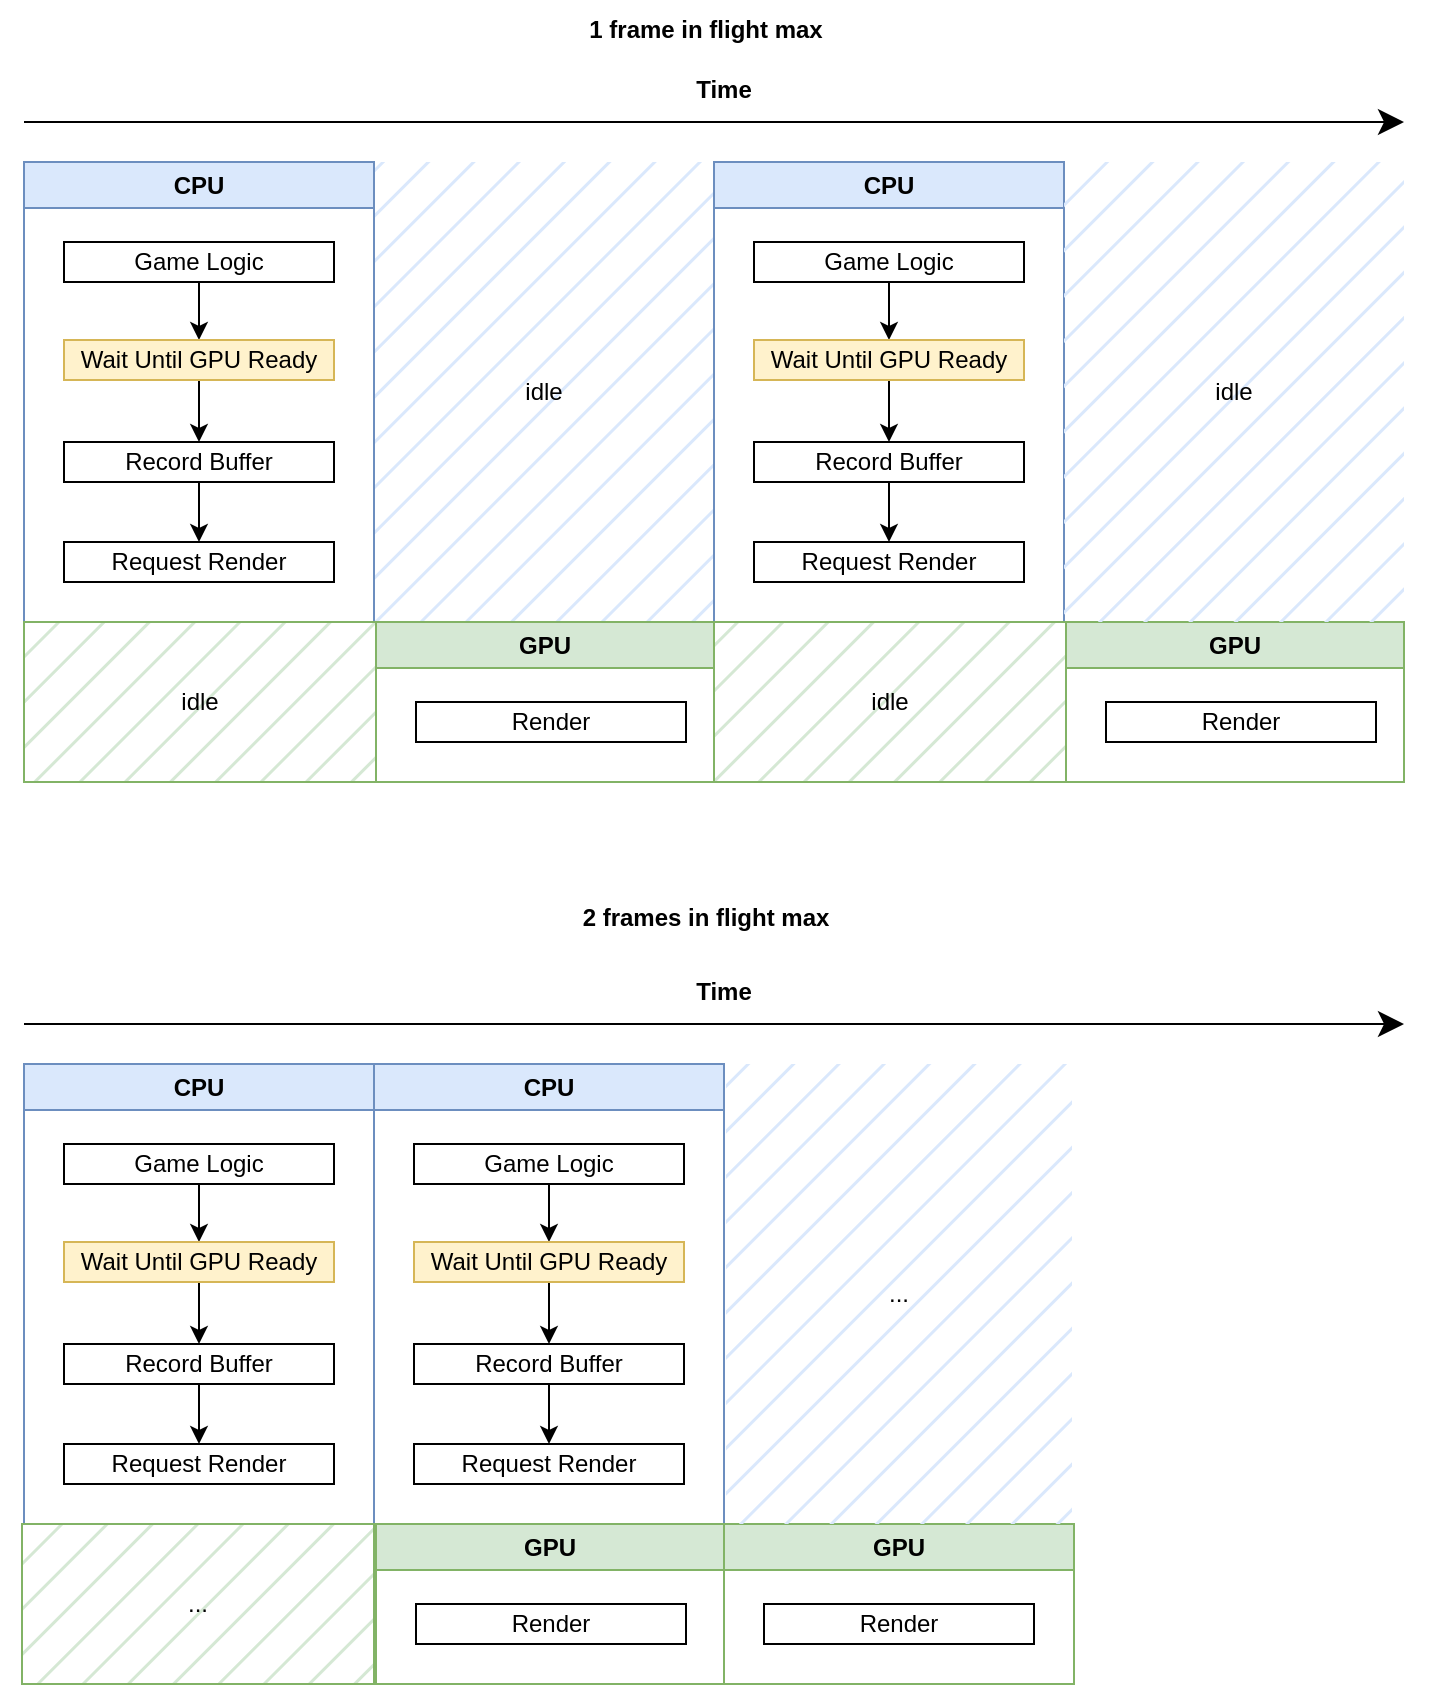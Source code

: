 <mxfile version="21.5.0" type="device">
  <diagram name="Page-1" id="GY-yjHuqgnjBhkFG17qL">
    <mxGraphModel dx="1195" dy="725" grid="0" gridSize="10" guides="1" tooltips="1" connect="1" arrows="1" fold="1" page="0" pageScale="1" pageWidth="850" pageHeight="1100" math="0" shadow="0">
      <root>
        <mxCell id="0" />
        <mxCell id="1" parent="0" />
        <mxCell id="--TQH2-bKid-CpYqa5xB-105" value="idle" style="rounded=0;whiteSpace=wrap;html=1;fillColor=#dae8fc;strokeColor=none;fillStyle=hatch;" vertex="1" parent="1">
          <mxGeometry x="335" y="440" width="170" height="230" as="geometry" />
        </mxCell>
        <mxCell id="--TQH2-bKid-CpYqa5xB-2" value="" style="endArrow=classic;html=1;rounded=0;endFill=1;endSize=10;" edge="1" parent="1">
          <mxGeometry width="50" height="50" relative="1" as="geometry">
            <mxPoint x="160" y="420" as="sourcePoint" />
            <mxPoint x="850" y="420" as="targetPoint" />
          </mxGeometry>
        </mxCell>
        <mxCell id="--TQH2-bKid-CpYqa5xB-5" value="Time" style="text;html=1;strokeColor=none;fillColor=none;align=center;verticalAlign=middle;whiteSpace=wrap;rounded=0;fontStyle=1" vertex="1" parent="1">
          <mxGeometry x="480" y="389" width="60" height="30" as="geometry" />
        </mxCell>
        <mxCell id="--TQH2-bKid-CpYqa5xB-8" value="CPU" style="swimlane;whiteSpace=wrap;html=1;fillColor=#dae8fc;strokeColor=#6c8ebf;" vertex="1" parent="1">
          <mxGeometry x="160" y="440" width="175" height="230" as="geometry" />
        </mxCell>
        <mxCell id="--TQH2-bKid-CpYqa5xB-11" style="edgeStyle=orthogonalEdgeStyle;rounded=0;orthogonalLoop=1;jettySize=auto;html=1;entryX=0.5;entryY=0;entryDx=0;entryDy=0;" edge="1" parent="--TQH2-bKid-CpYqa5xB-8" source="--TQH2-bKid-CpYqa5xB-3" target="--TQH2-bKid-CpYqa5xB-9">
          <mxGeometry relative="1" as="geometry" />
        </mxCell>
        <mxCell id="--TQH2-bKid-CpYqa5xB-3" value="Game Logic" style="rounded=0;whiteSpace=wrap;html=1;" vertex="1" parent="--TQH2-bKid-CpYqa5xB-8">
          <mxGeometry x="20" y="40" width="135" height="20" as="geometry" />
        </mxCell>
        <mxCell id="--TQH2-bKid-CpYqa5xB-91" style="edgeStyle=orthogonalEdgeStyle;rounded=0;orthogonalLoop=1;jettySize=auto;html=1;" edge="1" parent="--TQH2-bKid-CpYqa5xB-8" source="--TQH2-bKid-CpYqa5xB-9" target="--TQH2-bKid-CpYqa5xB-90">
          <mxGeometry relative="1" as="geometry" />
        </mxCell>
        <mxCell id="--TQH2-bKid-CpYqa5xB-9" value="Wait Until GPU Ready" style="rounded=0;whiteSpace=wrap;html=1;fillColor=#fff2cc;strokeColor=#d6b656;" vertex="1" parent="--TQH2-bKid-CpYqa5xB-8">
          <mxGeometry x="20" y="89" width="135" height="20" as="geometry" />
        </mxCell>
        <mxCell id="--TQH2-bKid-CpYqa5xB-10" value="Request Render" style="rounded=0;whiteSpace=wrap;html=1;" vertex="1" parent="--TQH2-bKid-CpYqa5xB-8">
          <mxGeometry x="20" y="190" width="135" height="20" as="geometry" />
        </mxCell>
        <mxCell id="--TQH2-bKid-CpYqa5xB-92" style="edgeStyle=orthogonalEdgeStyle;rounded=0;orthogonalLoop=1;jettySize=auto;html=1;" edge="1" parent="--TQH2-bKid-CpYqa5xB-8" source="--TQH2-bKid-CpYqa5xB-90" target="--TQH2-bKid-CpYqa5xB-10">
          <mxGeometry relative="1" as="geometry" />
        </mxCell>
        <mxCell id="--TQH2-bKid-CpYqa5xB-90" value="Record Buffer" style="rounded=0;whiteSpace=wrap;html=1;" vertex="1" parent="--TQH2-bKid-CpYqa5xB-8">
          <mxGeometry x="20" y="140" width="135" height="20" as="geometry" />
        </mxCell>
        <mxCell id="--TQH2-bKid-CpYqa5xB-13" value="GPU" style="swimlane;whiteSpace=wrap;html=1;fillColor=#d5e8d4;strokeColor=#82b366;" vertex="1" parent="1">
          <mxGeometry x="681" y="670" width="169" height="80" as="geometry" />
        </mxCell>
        <mxCell id="--TQH2-bKid-CpYqa5xB-15" value="Render" style="rounded=0;whiteSpace=wrap;html=1;" vertex="1" parent="--TQH2-bKid-CpYqa5xB-13">
          <mxGeometry x="20" y="40" width="135" height="20" as="geometry" />
        </mxCell>
        <mxCell id="--TQH2-bKid-CpYqa5xB-95" value="CPU" style="swimlane;whiteSpace=wrap;html=1;fillColor=#dae8fc;strokeColor=#6c8ebf;" vertex="1" parent="1">
          <mxGeometry x="505" y="440" width="175" height="230" as="geometry" />
        </mxCell>
        <mxCell id="--TQH2-bKid-CpYqa5xB-96" style="edgeStyle=orthogonalEdgeStyle;rounded=0;orthogonalLoop=1;jettySize=auto;html=1;entryX=0.5;entryY=0;entryDx=0;entryDy=0;" edge="1" parent="--TQH2-bKid-CpYqa5xB-95" source="--TQH2-bKid-CpYqa5xB-97" target="--TQH2-bKid-CpYqa5xB-99">
          <mxGeometry relative="1" as="geometry" />
        </mxCell>
        <mxCell id="--TQH2-bKid-CpYqa5xB-97" value="Game Logic" style="rounded=0;whiteSpace=wrap;html=1;" vertex="1" parent="--TQH2-bKid-CpYqa5xB-95">
          <mxGeometry x="20" y="40" width="135" height="20" as="geometry" />
        </mxCell>
        <mxCell id="--TQH2-bKid-CpYqa5xB-98" style="edgeStyle=orthogonalEdgeStyle;rounded=0;orthogonalLoop=1;jettySize=auto;html=1;" edge="1" parent="--TQH2-bKid-CpYqa5xB-95" source="--TQH2-bKid-CpYqa5xB-99" target="--TQH2-bKid-CpYqa5xB-102">
          <mxGeometry relative="1" as="geometry" />
        </mxCell>
        <mxCell id="--TQH2-bKid-CpYqa5xB-99" value="Wait Until GPU Ready" style="rounded=0;whiteSpace=wrap;html=1;fillColor=#fff2cc;strokeColor=#d6b656;" vertex="1" parent="--TQH2-bKid-CpYqa5xB-95">
          <mxGeometry x="20" y="89" width="135" height="20" as="geometry" />
        </mxCell>
        <mxCell id="--TQH2-bKid-CpYqa5xB-100" value="Request Render" style="rounded=0;whiteSpace=wrap;html=1;" vertex="1" parent="--TQH2-bKid-CpYqa5xB-95">
          <mxGeometry x="20" y="190" width="135" height="20" as="geometry" />
        </mxCell>
        <mxCell id="--TQH2-bKid-CpYqa5xB-101" style="edgeStyle=orthogonalEdgeStyle;rounded=0;orthogonalLoop=1;jettySize=auto;html=1;" edge="1" parent="--TQH2-bKid-CpYqa5xB-95" source="--TQH2-bKid-CpYqa5xB-102" target="--TQH2-bKid-CpYqa5xB-100">
          <mxGeometry relative="1" as="geometry" />
        </mxCell>
        <mxCell id="--TQH2-bKid-CpYqa5xB-102" value="Record Buffer" style="rounded=0;whiteSpace=wrap;html=1;" vertex="1" parent="--TQH2-bKid-CpYqa5xB-95">
          <mxGeometry x="20" y="140" width="135" height="20" as="geometry" />
        </mxCell>
        <mxCell id="--TQH2-bKid-CpYqa5xB-106" value="idle" style="rounded=0;whiteSpace=wrap;html=1;fillColor=#dae8fc;strokeColor=none;fillStyle=hatch;" vertex="1" parent="1">
          <mxGeometry x="680" y="440" width="170" height="230" as="geometry" />
        </mxCell>
        <mxCell id="--TQH2-bKid-CpYqa5xB-109" value="GPU" style="swimlane;whiteSpace=wrap;html=1;fillColor=#d5e8d4;strokeColor=#82b366;" vertex="1" parent="1">
          <mxGeometry x="336" y="670" width="169" height="80" as="geometry" />
        </mxCell>
        <mxCell id="--TQH2-bKid-CpYqa5xB-110" value="Render" style="rounded=0;whiteSpace=wrap;html=1;" vertex="1" parent="--TQH2-bKid-CpYqa5xB-109">
          <mxGeometry x="20" y="40" width="135" height="20" as="geometry" />
        </mxCell>
        <mxCell id="--TQH2-bKid-CpYqa5xB-111" value="idle" style="rounded=0;whiteSpace=wrap;html=1;fillColor=#d5e8d4;strokeColor=#82b366;fillStyle=hatch;" vertex="1" parent="1">
          <mxGeometry x="160" y="670" width="176" height="80" as="geometry" />
        </mxCell>
        <mxCell id="--TQH2-bKid-CpYqa5xB-112" value="idle" style="rounded=0;whiteSpace=wrap;html=1;fillColor=#d5e8d4;strokeColor=#82b366;fillStyle=hatch;" vertex="1" parent="1">
          <mxGeometry x="505" y="670" width="176" height="80" as="geometry" />
        </mxCell>
        <mxCell id="--TQH2-bKid-CpYqa5xB-114" value="" style="endArrow=classic;html=1;rounded=0;endFill=1;endSize=10;" edge="1" parent="1">
          <mxGeometry width="50" height="50" relative="1" as="geometry">
            <mxPoint x="160" y="871" as="sourcePoint" />
            <mxPoint x="850" y="871" as="targetPoint" />
          </mxGeometry>
        </mxCell>
        <mxCell id="--TQH2-bKid-CpYqa5xB-115" value="Time" style="text;html=1;strokeColor=none;fillColor=none;align=center;verticalAlign=middle;whiteSpace=wrap;rounded=0;fontStyle=1" vertex="1" parent="1">
          <mxGeometry x="480" y="840" width="60" height="30" as="geometry" />
        </mxCell>
        <mxCell id="--TQH2-bKid-CpYqa5xB-116" value="CPU" style="swimlane;whiteSpace=wrap;html=1;fillColor=#dae8fc;strokeColor=#6c8ebf;" vertex="1" parent="1">
          <mxGeometry x="160" y="891" width="175" height="230" as="geometry" />
        </mxCell>
        <mxCell id="--TQH2-bKid-CpYqa5xB-117" style="edgeStyle=orthogonalEdgeStyle;rounded=0;orthogonalLoop=1;jettySize=auto;html=1;entryX=0.5;entryY=0;entryDx=0;entryDy=0;" edge="1" parent="--TQH2-bKid-CpYqa5xB-116" source="--TQH2-bKid-CpYqa5xB-118" target="--TQH2-bKid-CpYqa5xB-120">
          <mxGeometry relative="1" as="geometry" />
        </mxCell>
        <mxCell id="--TQH2-bKid-CpYqa5xB-118" value="Game Logic" style="rounded=0;whiteSpace=wrap;html=1;" vertex="1" parent="--TQH2-bKid-CpYqa5xB-116">
          <mxGeometry x="20" y="40" width="135" height="20" as="geometry" />
        </mxCell>
        <mxCell id="--TQH2-bKid-CpYqa5xB-119" style="edgeStyle=orthogonalEdgeStyle;rounded=0;orthogonalLoop=1;jettySize=auto;html=1;" edge="1" parent="--TQH2-bKid-CpYqa5xB-116" source="--TQH2-bKid-CpYqa5xB-120" target="--TQH2-bKid-CpYqa5xB-123">
          <mxGeometry relative="1" as="geometry" />
        </mxCell>
        <mxCell id="--TQH2-bKid-CpYqa5xB-120" value="Wait Until GPU Ready" style="rounded=0;whiteSpace=wrap;html=1;fillColor=#fff2cc;strokeColor=#d6b656;" vertex="1" parent="--TQH2-bKid-CpYqa5xB-116">
          <mxGeometry x="20" y="89" width="135" height="20" as="geometry" />
        </mxCell>
        <mxCell id="--TQH2-bKid-CpYqa5xB-121" value="Request Render" style="rounded=0;whiteSpace=wrap;html=1;" vertex="1" parent="--TQH2-bKid-CpYqa5xB-116">
          <mxGeometry x="20" y="190" width="135" height="20" as="geometry" />
        </mxCell>
        <mxCell id="--TQH2-bKid-CpYqa5xB-122" style="edgeStyle=orthogonalEdgeStyle;rounded=0;orthogonalLoop=1;jettySize=auto;html=1;" edge="1" parent="--TQH2-bKid-CpYqa5xB-116" source="--TQH2-bKid-CpYqa5xB-123" target="--TQH2-bKid-CpYqa5xB-121">
          <mxGeometry relative="1" as="geometry" />
        </mxCell>
        <mxCell id="--TQH2-bKid-CpYqa5xB-123" value="Record Buffer" style="rounded=0;whiteSpace=wrap;html=1;" vertex="1" parent="--TQH2-bKid-CpYqa5xB-116">
          <mxGeometry x="20" y="140" width="135" height="20" as="geometry" />
        </mxCell>
        <mxCell id="--TQH2-bKid-CpYqa5xB-124" value="GPU" style="swimlane;whiteSpace=wrap;html=1;fillColor=#d5e8d4;strokeColor=#82b366;" vertex="1" parent="1">
          <mxGeometry x="510" y="1121" width="175" height="80" as="geometry" />
        </mxCell>
        <mxCell id="--TQH2-bKid-CpYqa5xB-125" value="Render" style="rounded=0;whiteSpace=wrap;html=1;" vertex="1" parent="--TQH2-bKid-CpYqa5xB-124">
          <mxGeometry x="20" y="40" width="135" height="20" as="geometry" />
        </mxCell>
        <mxCell id="--TQH2-bKid-CpYqa5xB-126" value="CPU" style="swimlane;whiteSpace=wrap;html=1;fillColor=#dae8fc;strokeColor=#6c8ebf;" vertex="1" parent="1">
          <mxGeometry x="335" y="891" width="175" height="230" as="geometry" />
        </mxCell>
        <mxCell id="--TQH2-bKid-CpYqa5xB-127" style="edgeStyle=orthogonalEdgeStyle;rounded=0;orthogonalLoop=1;jettySize=auto;html=1;entryX=0.5;entryY=0;entryDx=0;entryDy=0;" edge="1" parent="--TQH2-bKid-CpYqa5xB-126" source="--TQH2-bKid-CpYqa5xB-128" target="--TQH2-bKid-CpYqa5xB-130">
          <mxGeometry relative="1" as="geometry" />
        </mxCell>
        <mxCell id="--TQH2-bKid-CpYqa5xB-128" value="Game Logic" style="rounded=0;whiteSpace=wrap;html=1;" vertex="1" parent="--TQH2-bKid-CpYqa5xB-126">
          <mxGeometry x="20" y="40" width="135" height="20" as="geometry" />
        </mxCell>
        <mxCell id="--TQH2-bKid-CpYqa5xB-129" style="edgeStyle=orthogonalEdgeStyle;rounded=0;orthogonalLoop=1;jettySize=auto;html=1;" edge="1" parent="--TQH2-bKid-CpYqa5xB-126" source="--TQH2-bKid-CpYqa5xB-130" target="--TQH2-bKid-CpYqa5xB-133">
          <mxGeometry relative="1" as="geometry" />
        </mxCell>
        <mxCell id="--TQH2-bKid-CpYqa5xB-130" value="Wait Until GPU Ready" style="rounded=0;whiteSpace=wrap;html=1;fillColor=#fff2cc;strokeColor=#d6b656;" vertex="1" parent="--TQH2-bKid-CpYqa5xB-126">
          <mxGeometry x="20" y="89" width="135" height="20" as="geometry" />
        </mxCell>
        <mxCell id="--TQH2-bKid-CpYqa5xB-131" value="Request Render" style="rounded=0;whiteSpace=wrap;html=1;" vertex="1" parent="--TQH2-bKid-CpYqa5xB-126">
          <mxGeometry x="20" y="190" width="135" height="20" as="geometry" />
        </mxCell>
        <mxCell id="--TQH2-bKid-CpYqa5xB-132" style="edgeStyle=orthogonalEdgeStyle;rounded=0;orthogonalLoop=1;jettySize=auto;html=1;" edge="1" parent="--TQH2-bKid-CpYqa5xB-126" source="--TQH2-bKid-CpYqa5xB-133" target="--TQH2-bKid-CpYqa5xB-131">
          <mxGeometry relative="1" as="geometry" />
        </mxCell>
        <mxCell id="--TQH2-bKid-CpYqa5xB-133" value="Record Buffer" style="rounded=0;whiteSpace=wrap;html=1;" vertex="1" parent="--TQH2-bKid-CpYqa5xB-126">
          <mxGeometry x="20" y="140" width="135" height="20" as="geometry" />
        </mxCell>
        <mxCell id="--TQH2-bKid-CpYqa5xB-135" value="GPU" style="swimlane;whiteSpace=wrap;html=1;fillColor=#d5e8d4;strokeColor=#82b366;" vertex="1" parent="1">
          <mxGeometry x="336" y="1121" width="174" height="80" as="geometry" />
        </mxCell>
        <mxCell id="--TQH2-bKid-CpYqa5xB-136" value="Render" style="rounded=0;whiteSpace=wrap;html=1;" vertex="1" parent="--TQH2-bKid-CpYqa5xB-135">
          <mxGeometry x="20" y="40" width="135" height="20" as="geometry" />
        </mxCell>
        <mxCell id="--TQH2-bKid-CpYqa5xB-139" value="..." style="rounded=0;whiteSpace=wrap;html=1;fillColor=#d5e8d4;strokeColor=#82b366;fillStyle=hatch;" vertex="1" parent="1">
          <mxGeometry x="159" y="1121" width="176" height="80" as="geometry" />
        </mxCell>
        <mxCell id="--TQH2-bKid-CpYqa5xB-140" value="..." style="rounded=0;whiteSpace=wrap;html=1;fillColor=#dae8fc;strokeColor=none;fillStyle=hatch;" vertex="1" parent="1">
          <mxGeometry x="511" y="891" width="173" height="230" as="geometry" />
        </mxCell>
        <mxCell id="--TQH2-bKid-CpYqa5xB-142" value="1 frame in flight max" style="text;html=1;strokeColor=none;fillColor=none;align=center;verticalAlign=middle;whiteSpace=wrap;rounded=0;fontStyle=1" vertex="1" parent="1">
          <mxGeometry x="160" y="359" width="682" height="30" as="geometry" />
        </mxCell>
        <mxCell id="--TQH2-bKid-CpYqa5xB-143" value="2 frames in flight max" style="text;html=1;strokeColor=none;fillColor=none;align=center;verticalAlign=middle;whiteSpace=wrap;rounded=0;fontStyle=1" vertex="1" parent="1">
          <mxGeometry x="160" y="803" width="682" height="30" as="geometry" />
        </mxCell>
      </root>
    </mxGraphModel>
  </diagram>
</mxfile>
